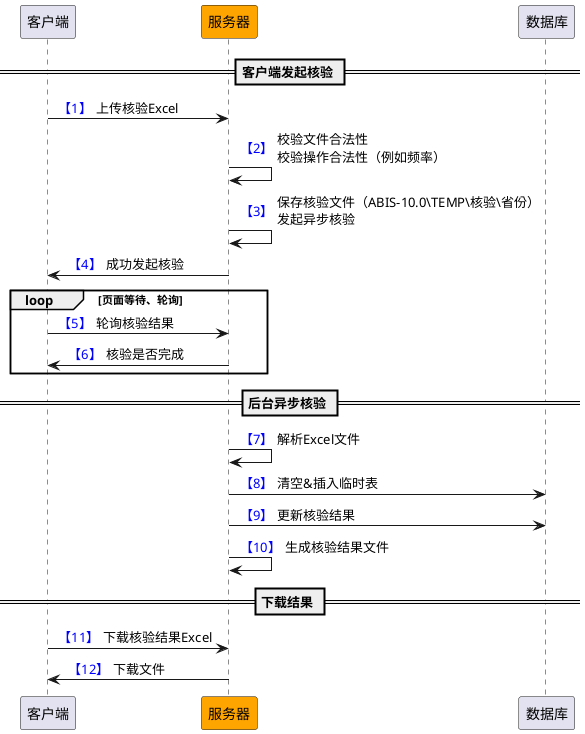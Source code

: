 @startuml
autonumber "<font color=blue> 【#】"
participant "客户端" as client
participant "服务器" as web #orange
participant "数据库" as db
== 客户端发起核验 ==
client->web : 上传核验Excel
web->web : 校验文件合法性\n校验操作合法性（例如频率）
web->web : 保存核验文件（ABIS-10.0\TEMP\核验\省份）\n发起异步核验
web->client : 成功发起核验
loop 页面等待、轮询
client -> web :轮询核验结果
web -> client :核验是否完成
end
== 后台异步核验 ==
web->web :解析Excel文件
web->db :清空&插入临时表
web->db :更新核验结果
web->web :生成核验结果文件
== 下载结果 ==
client -> web :下载核验结果Excel
web -> client :下载文件

@enduml
